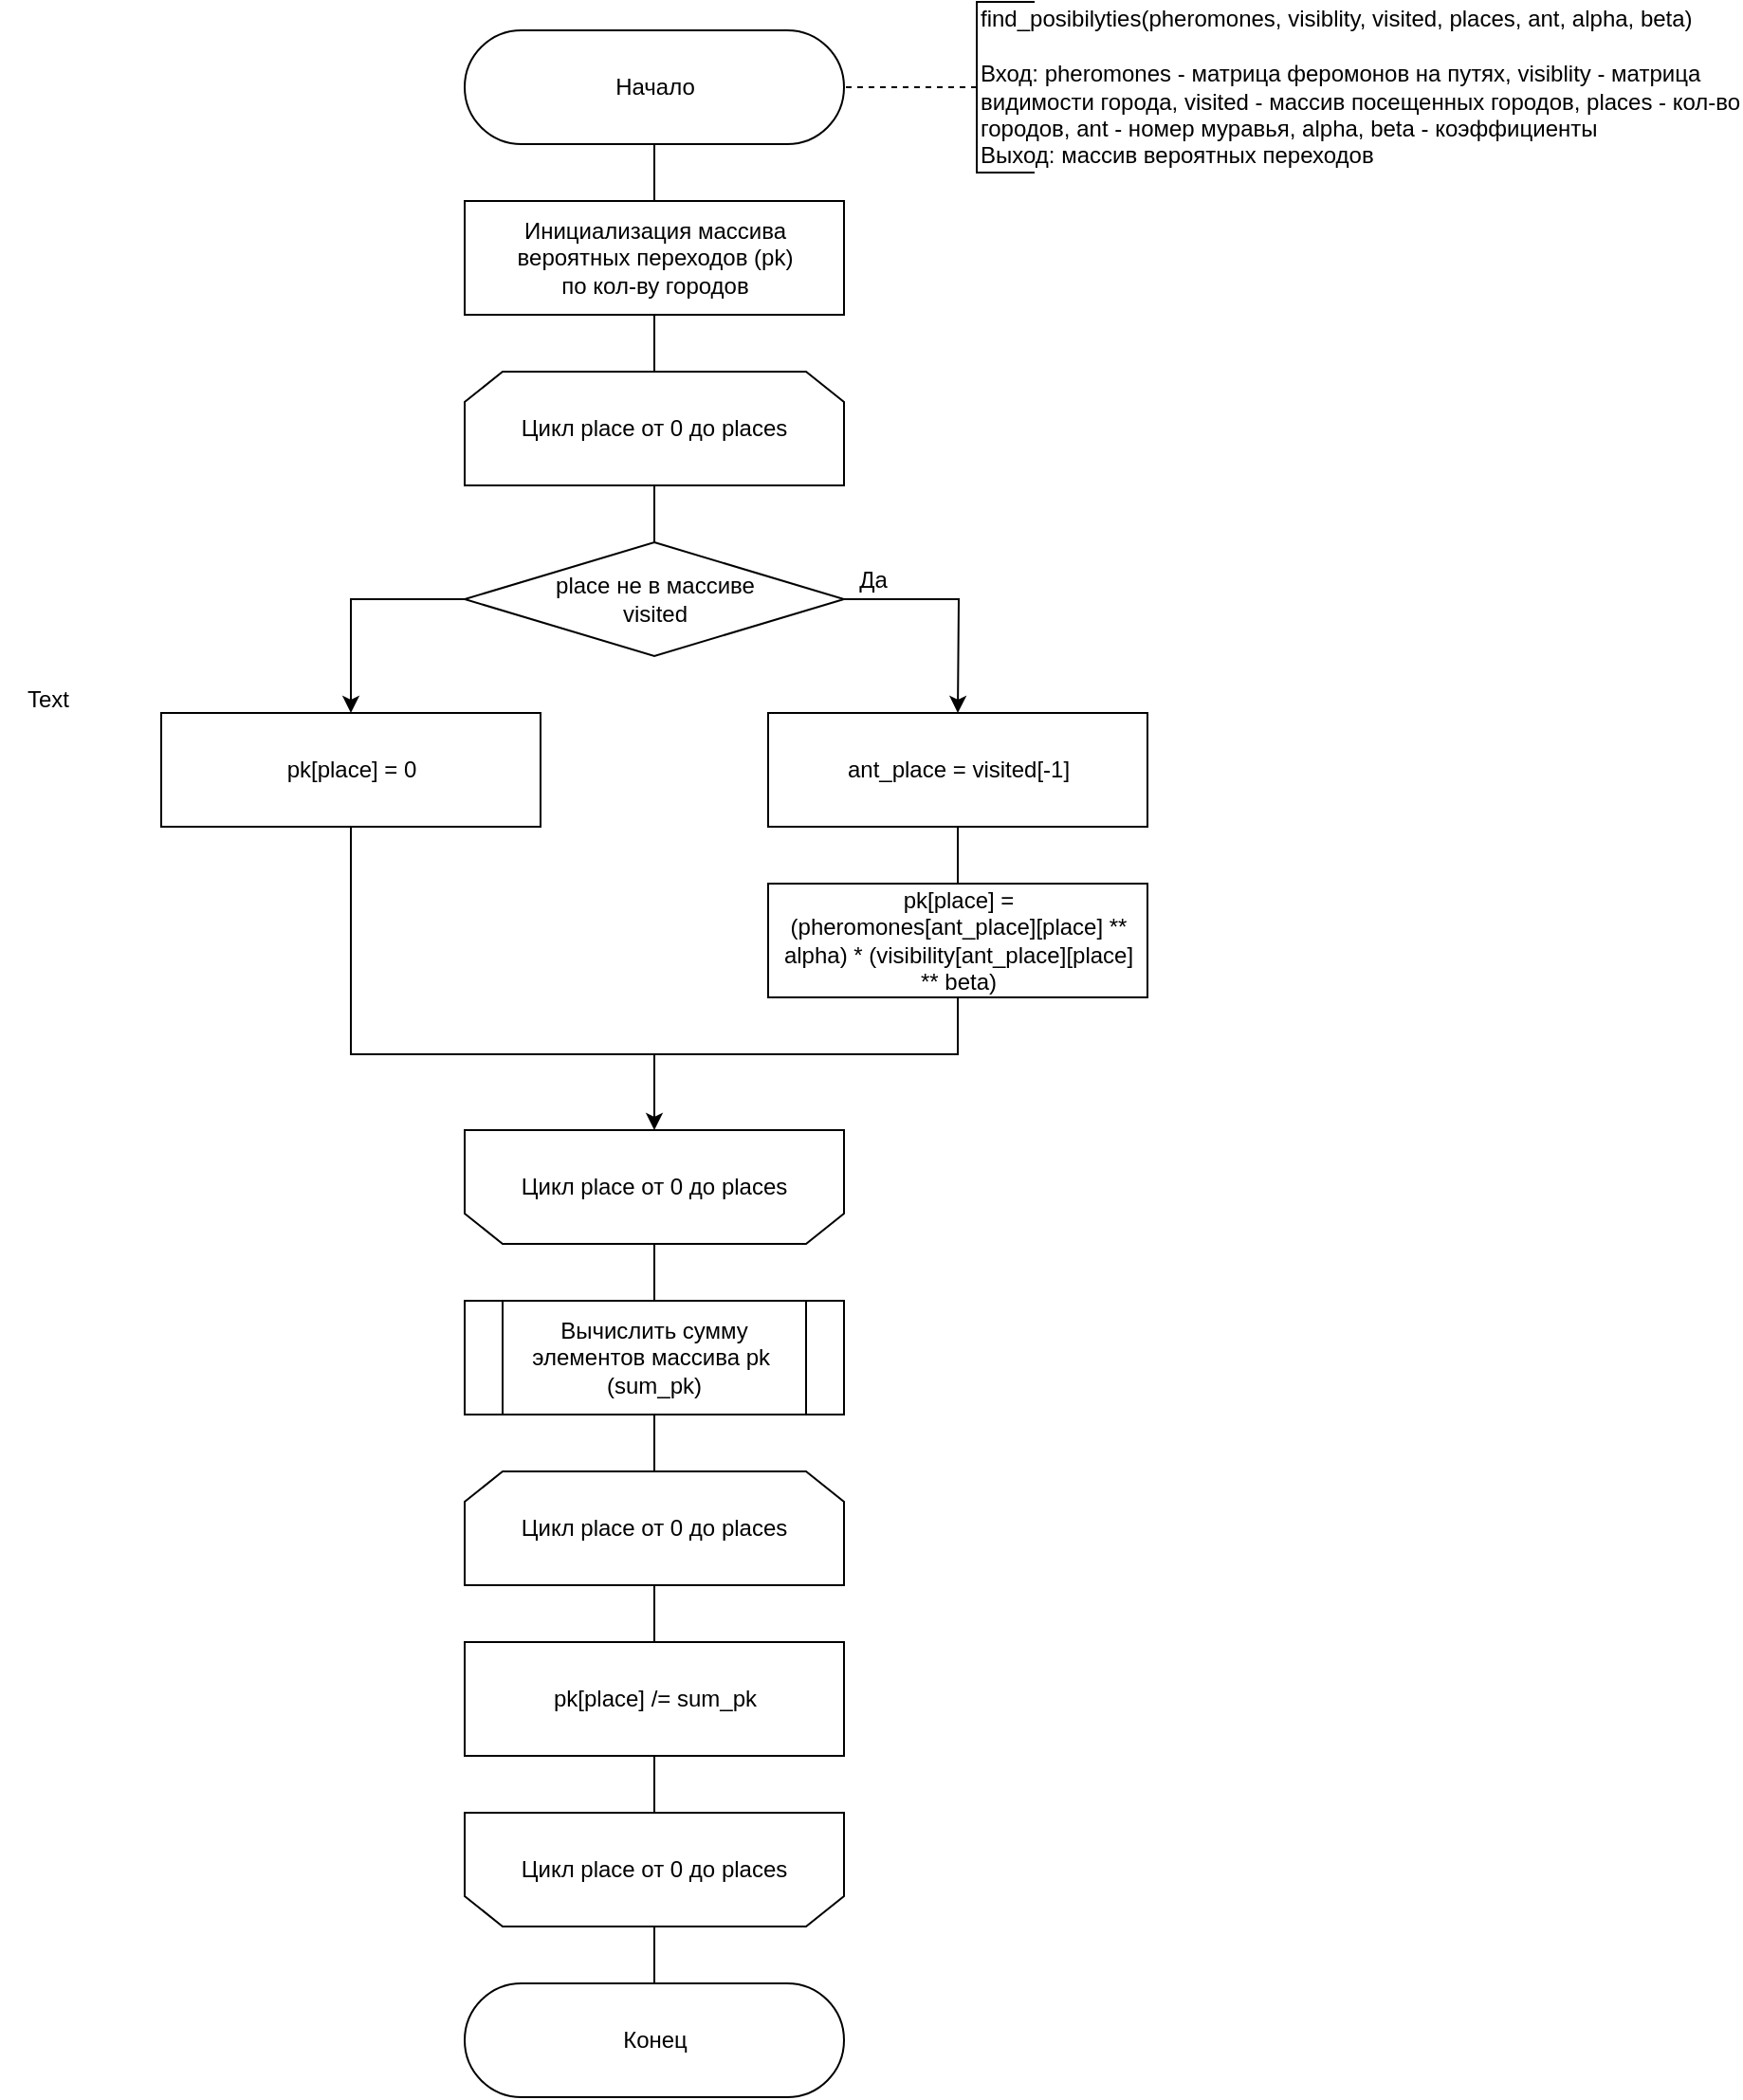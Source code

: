 <mxfile version="22.1.8" type="device">
  <diagram id="QM2p47kPDZQZnexqTIiv" name="Страница 1">
    <mxGraphModel dx="1434" dy="790" grid="1" gridSize="10" guides="1" tooltips="1" connect="1" arrows="1" fold="1" page="1" pageScale="1" pageWidth="1654" pageHeight="2336" math="0" shadow="0">
      <root>
        <mxCell id="0" />
        <mxCell id="1" parent="0" />
        <mxCell id="197" style="edgeStyle=none;html=1;exitX=0.5;exitY=0.5;exitDx=0;exitDy=30;exitPerimeter=0;entryX=0.5;entryY=0;entryDx=0;entryDy=0;endArrow=none;endFill=0;" parent="1" source="3" target="167" edge="1">
          <mxGeometry relative="1" as="geometry" />
        </mxCell>
        <mxCell id="3" value="Начало" style="html=1;dashed=0;whitespace=wrap;shape=mxgraph.dfd.start" parent="1" vertex="1">
          <mxGeometry x="860" y="120" width="200" height="60" as="geometry" />
        </mxCell>
        <mxCell id="6" value="" style="edgeStyle=orthogonalEdgeStyle;rounded=0;orthogonalLoop=1;jettySize=auto;html=1;endArrow=none;endFill=0;dashed=1;" parent="1" source="7" target="3" edge="1">
          <mxGeometry relative="1" as="geometry" />
        </mxCell>
        <mxCell id="7" value="find_posibilyties(pheromones, visiblity, visited, places, ant, alpha, beta)&lt;br&gt;&lt;br&gt;Вход: pheromones - матрица феромонов на путях, visiblity - матрица&lt;br&gt;видимости города, visited - массив посещенных городов, places - кол-во&lt;br&gt;городов, ant - номер муравья, alpha, beta - коэффициенты&lt;br&gt;Выход: массив вероятных переходов" style="html=1;dashed=0;whitespace=wrap;shape=partialRectangle;right=0;align=left;" parent="1" vertex="1">
          <mxGeometry x="1130" y="105" width="30" height="90" as="geometry" />
        </mxCell>
        <mxCell id="198" style="edgeStyle=none;html=1;exitX=0.5;exitY=1;exitDx=0;exitDy=0;entryX=0.5;entryY=0;entryDx=0;entryDy=0;endArrow=none;endFill=0;" parent="1" source="167" target="181" edge="1">
          <mxGeometry relative="1" as="geometry" />
        </mxCell>
        <mxCell id="167" value="Инициализация массива&lt;br&gt;вероятных переходов (pk)&lt;br&gt;по кол-ву городов" style="html=1;dashed=0;whitespace=wrap;" parent="1" vertex="1">
          <mxGeometry x="860" y="210" width="200" height="60" as="geometry" />
        </mxCell>
        <mxCell id="204" style="edgeStyle=none;html=1;exitX=0.5;exitY=1;exitDx=0;exitDy=0;entryX=0.5;entryY=0;entryDx=0;entryDy=0;endArrow=none;endFill=0;" parent="1" source="181" target="201" edge="1">
          <mxGeometry relative="1" as="geometry" />
        </mxCell>
        <mxCell id="181" value="Цикл place от 0 до places" style="shape=loopLimit;whiteSpace=wrap;html=1;direction=east" parent="1" vertex="1">
          <mxGeometry x="860" y="300" width="200" height="60" as="geometry" />
        </mxCell>
        <mxCell id="199" style="edgeStyle=orthogonalEdgeStyle;rounded=0;orthogonalLoop=1;jettySize=auto;html=1;exitX=1;exitY=0.5;exitDx=0;exitDy=0;endArrow=classic;endFill=1;" parent="1" source="201" edge="1">
          <mxGeometry relative="1" as="geometry">
            <mxPoint x="1120" y="480" as="targetPoint" />
          </mxGeometry>
        </mxCell>
        <mxCell id="210" style="edgeStyle=orthogonalEdgeStyle;html=1;exitX=0;exitY=0.5;exitDx=0;exitDy=0;entryX=0.5;entryY=0;entryDx=0;entryDy=0;endArrow=classic;endFill=1;rounded=0;" parent="1" source="201" target="208" edge="1">
          <mxGeometry relative="1" as="geometry" />
        </mxCell>
        <mxCell id="201" value="place не в массиве &lt;br&gt;visited" style="shape=rhombus;html=1;dashed=0;whitespace=wrap;perimeter=rhombusPerimeter;" parent="1" vertex="1">
          <mxGeometry x="860" y="390" width="200" height="60" as="geometry" />
        </mxCell>
        <mxCell id="202" value="Да" style="text;html=1;align=center;verticalAlign=middle;resizable=0;points=[];autosize=1;strokeColor=none;" parent="1" vertex="1">
          <mxGeometry x="1060" y="400" width="30" height="20" as="geometry" />
        </mxCell>
        <mxCell id="211" style="edgeStyle=orthogonalEdgeStyle;rounded=0;html=1;exitX=0.5;exitY=1;exitDx=0;exitDy=0;entryX=0.5;entryY=0;entryDx=0;entryDy=0;endArrow=none;endFill=0;" parent="1" source="203" target="205" edge="1">
          <mxGeometry relative="1" as="geometry" />
        </mxCell>
        <mxCell id="203" value="ant_place = visited[-1]" style="html=1;dashed=0;whitespace=wrap;" parent="1" vertex="1">
          <mxGeometry x="1020" y="480" width="200" height="60" as="geometry" />
        </mxCell>
        <mxCell id="213" style="edgeStyle=orthogonalEdgeStyle;rounded=0;html=1;exitX=0.5;exitY=1;exitDx=0;exitDy=0;entryX=0.5;entryY=1;entryDx=0;entryDy=0;endArrow=classic;endFill=1;" parent="1" source="205" target="212" edge="1">
          <mxGeometry relative="1" as="geometry">
            <Array as="points">
              <mxPoint x="1120" y="660" />
              <mxPoint x="960" y="660" />
            </Array>
          </mxGeometry>
        </mxCell>
        <mxCell id="205" value="pk[place] = &lt;br&gt;(pheromones[ant_place][place] ** &lt;br&gt;alpha) * (visibility[ant_place][place]&lt;br&gt;** beta)" style="html=1;dashed=0;whitespace=wrap;" parent="1" vertex="1">
          <mxGeometry x="1020" y="570" width="200" height="60" as="geometry" />
        </mxCell>
        <mxCell id="214" style="edgeStyle=orthogonalEdgeStyle;rounded=0;html=1;exitX=0.5;exitY=1;exitDx=0;exitDy=0;endArrow=none;endFill=0;" parent="1" source="208" edge="1">
          <mxGeometry relative="1" as="geometry">
            <mxPoint x="960" y="660" as="targetPoint" />
            <Array as="points">
              <mxPoint x="800" y="660" />
            </Array>
          </mxGeometry>
        </mxCell>
        <mxCell id="208" value="pk[place] = 0" style="html=1;dashed=0;whitespace=wrap;" parent="1" vertex="1">
          <mxGeometry x="700" y="480" width="200" height="60" as="geometry" />
        </mxCell>
        <mxCell id="222" style="edgeStyle=orthogonalEdgeStyle;rounded=0;html=1;exitX=0.5;exitY=0;exitDx=0;exitDy=0;entryX=0.5;entryY=0;entryDx=0;entryDy=0;endArrow=none;endFill=0;" parent="1" source="212" target="217" edge="1">
          <mxGeometry relative="1" as="geometry" />
        </mxCell>
        <mxCell id="212" value="Цикл place от 0 до places" style="shape=loopLimit;whiteSpace=wrap;html=1;strokeWidth=1;direction=west;" parent="1" vertex="1">
          <mxGeometry x="860" y="700" width="200" height="60" as="geometry" />
        </mxCell>
        <mxCell id="215" value="Конец" style="html=1;dashed=0;whitespace=wrap;shape=mxgraph.dfd.start" parent="1" vertex="1">
          <mxGeometry x="860" y="1150" width="200" height="60" as="geometry" />
        </mxCell>
        <mxCell id="223" style="edgeStyle=orthogonalEdgeStyle;rounded=0;html=1;exitX=0.5;exitY=1;exitDx=0;exitDy=0;entryX=0.5;entryY=0;entryDx=0;entryDy=0;endArrow=none;endFill=0;" parent="1" source="217" target="219" edge="1">
          <mxGeometry relative="1" as="geometry" />
        </mxCell>
        <mxCell id="217" value="Вычислить сумму элементов массива pk&amp;nbsp;&lt;br&gt;(sum_pk)" style="shape=process;whiteSpace=wrap;html=1;backgroundOutline=1;" parent="1" vertex="1">
          <mxGeometry x="860" y="790" width="200" height="60" as="geometry" />
        </mxCell>
        <mxCell id="224" style="edgeStyle=orthogonalEdgeStyle;rounded=0;html=1;exitX=0.5;exitY=1;exitDx=0;exitDy=0;entryX=0.5;entryY=0;entryDx=0;entryDy=0;endArrow=none;endFill=0;" parent="1" source="219" target="220" edge="1">
          <mxGeometry relative="1" as="geometry" />
        </mxCell>
        <mxCell id="219" value="Цикл place от 0 до places" style="shape=loopLimit;whiteSpace=wrap;html=1;direction=east" parent="1" vertex="1">
          <mxGeometry x="860" y="880" width="200" height="60" as="geometry" />
        </mxCell>
        <mxCell id="225" style="edgeStyle=orthogonalEdgeStyle;rounded=0;html=1;exitX=0.5;exitY=1;exitDx=0;exitDy=0;entryX=0.5;entryY=1;entryDx=0;entryDy=0;endArrow=none;endFill=0;" parent="1" source="220" target="221" edge="1">
          <mxGeometry relative="1" as="geometry" />
        </mxCell>
        <mxCell id="220" value="pk[place] /= sum_pk" style="html=1;dashed=0;whitespace=wrap;" parent="1" vertex="1">
          <mxGeometry x="860" y="970" width="200" height="60" as="geometry" />
        </mxCell>
        <mxCell id="226" style="edgeStyle=orthogonalEdgeStyle;rounded=0;html=1;exitX=0.5;exitY=0;exitDx=0;exitDy=0;entryX=0.5;entryY=0.5;entryDx=0;entryDy=-30;entryPerimeter=0;endArrow=none;endFill=0;" parent="1" source="221" target="215" edge="1">
          <mxGeometry relative="1" as="geometry" />
        </mxCell>
        <mxCell id="221" value="Цикл place от 0 до places" style="shape=loopLimit;whiteSpace=wrap;html=1;strokeWidth=1;direction=west;" parent="1" vertex="1">
          <mxGeometry x="860" y="1060" width="200" height="60" as="geometry" />
        </mxCell>
        <mxCell id="gzDU4mXK1P6gLiHD7qIg-227" value="Text" style="text;html=1;align=center;verticalAlign=middle;resizable=0;points=[];autosize=1;strokeColor=none;fillColor=none;" parent="1" vertex="1">
          <mxGeometry x="615" y="458" width="50" height="30" as="geometry" />
        </mxCell>
      </root>
    </mxGraphModel>
  </diagram>
</mxfile>
